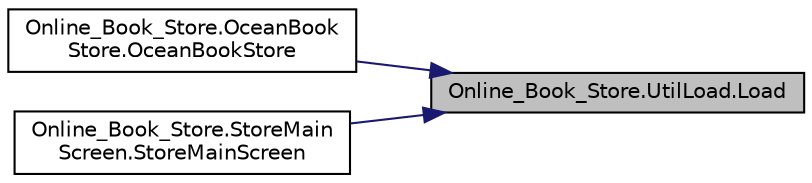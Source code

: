 digraph "Online_Book_Store.UtilLoad.Load"
{
 // LATEX_PDF_SIZE
  edge [fontname="Helvetica",fontsize="10",labelfontname="Helvetica",labelfontsize="10"];
  node [fontname="Helvetica",fontsize="10",shape=record];
  rankdir="RL";
  Node1 [label="Online_Book_Store.UtilLoad.Load",height=0.2,width=0.4,color="black", fillcolor="grey75", style="filled", fontcolor="black",tooltip="This function loads the elements of the Customer.xml file."];
  Node1 -> Node2 [dir="back",color="midnightblue",fontsize="10",style="solid",fontname="Helvetica"];
  Node2 [label="Online_Book_Store.OceanBook\lStore.OceanBookStore",height=0.2,width=0.4,color="black", fillcolor="white", style="filled",URL="$class_online___book___store_1_1_ocean_book_store.html#a495c7b97e1c90ee0b34e0f83975d8d42",tooltip="This function used to load customer list and shopping cards."];
  Node1 -> Node3 [dir="back",color="midnightblue",fontsize="10",style="solid",fontname="Helvetica"];
  Node3 [label="Online_Book_Store.StoreMain\lScreen.StoreMainScreen",height=0.2,width=0.4,color="black", fillcolor="white", style="filled",URL="$class_online___book___store_1_1_store_main_screen.html#ab2792a37c11cf776c7e2281fbcc2f8c6",tooltip="This function is Constructor. This function is called to load the product list and order list."];
}
